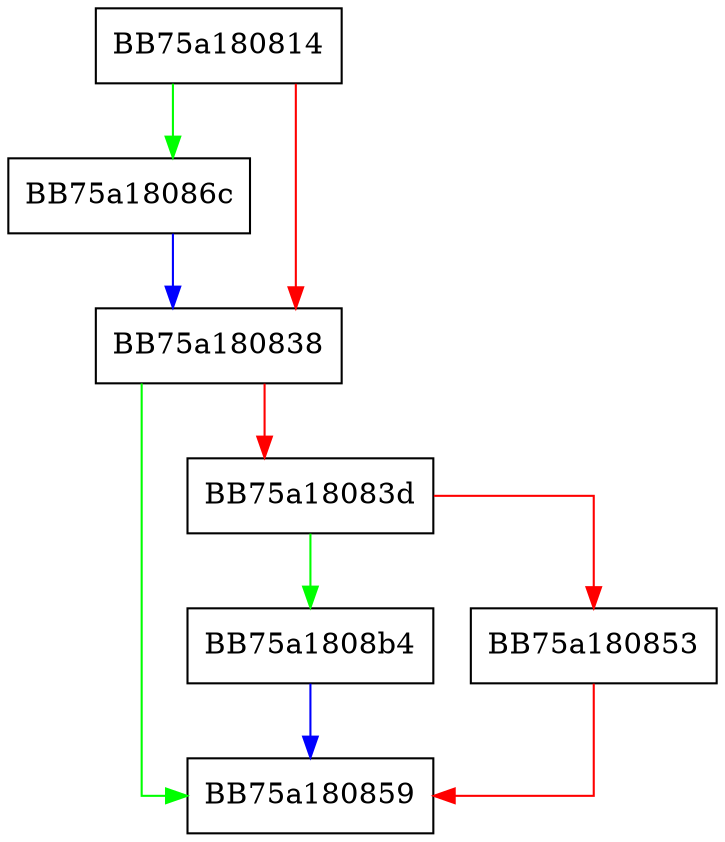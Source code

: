 digraph _Init {
  node [shape="box"];
  graph [splines=ortho];
  BB75a180814 -> BB75a18086c [color="green"];
  BB75a180814 -> BB75a180838 [color="red"];
  BB75a180838 -> BB75a180859 [color="green"];
  BB75a180838 -> BB75a18083d [color="red"];
  BB75a18083d -> BB75a1808b4 [color="green"];
  BB75a18083d -> BB75a180853 [color="red"];
  BB75a180853 -> BB75a180859 [color="red"];
  BB75a18086c -> BB75a180838 [color="blue"];
  BB75a1808b4 -> BB75a180859 [color="blue"];
}